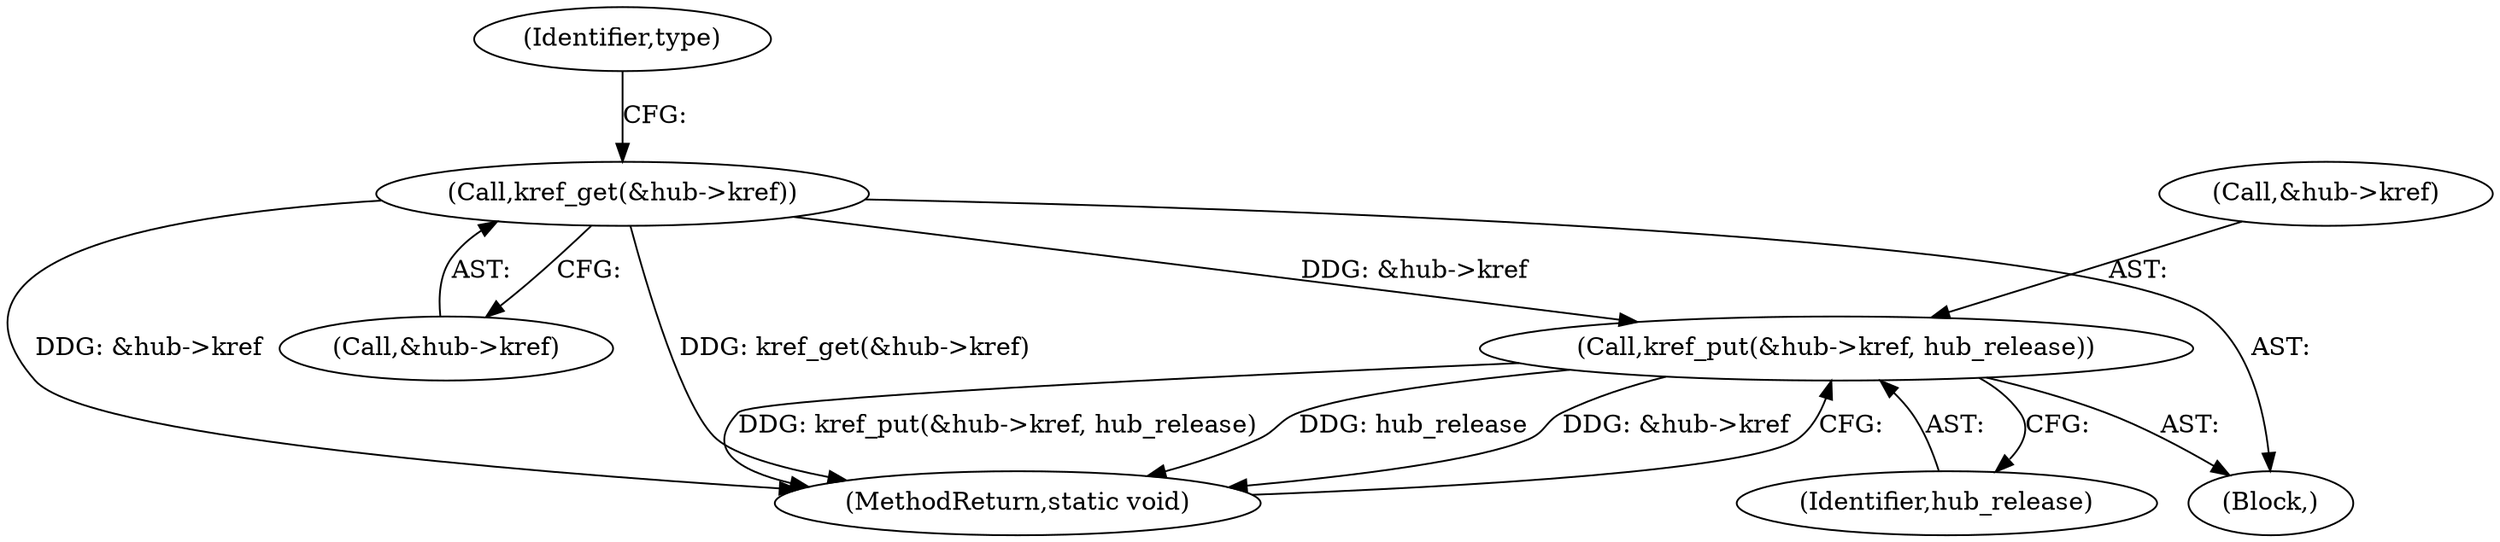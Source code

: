 digraph "0_linux_e50293ef9775c5f1cf3fcc093037dd6a8c5684ea@pointer" {
"1000175" [label="(Call,kref_get(&hub->kref))"];
"1000650" [label="(Call,kref_put(&hub->kref, hub_release))"];
"1000655" [label="(Identifier,hub_release)"];
"1000650" [label="(Call,kref_put(&hub->kref, hub_release))"];
"1000182" [label="(Identifier,type)"];
"1000656" [label="(MethodReturn,static void)"];
"1000176" [label="(Call,&hub->kref)"];
"1000175" [label="(Call,kref_get(&hub->kref))"];
"1000124" [label="(Block,)"];
"1000651" [label="(Call,&hub->kref)"];
"1000175" -> "1000124"  [label="AST: "];
"1000175" -> "1000176"  [label="CFG: "];
"1000176" -> "1000175"  [label="AST: "];
"1000182" -> "1000175"  [label="CFG: "];
"1000175" -> "1000656"  [label="DDG: &hub->kref"];
"1000175" -> "1000656"  [label="DDG: kref_get(&hub->kref)"];
"1000175" -> "1000650"  [label="DDG: &hub->kref"];
"1000650" -> "1000124"  [label="AST: "];
"1000650" -> "1000655"  [label="CFG: "];
"1000651" -> "1000650"  [label="AST: "];
"1000655" -> "1000650"  [label="AST: "];
"1000656" -> "1000650"  [label="CFG: "];
"1000650" -> "1000656"  [label="DDG: kref_put(&hub->kref, hub_release)"];
"1000650" -> "1000656"  [label="DDG: hub_release"];
"1000650" -> "1000656"  [label="DDG: &hub->kref"];
}
